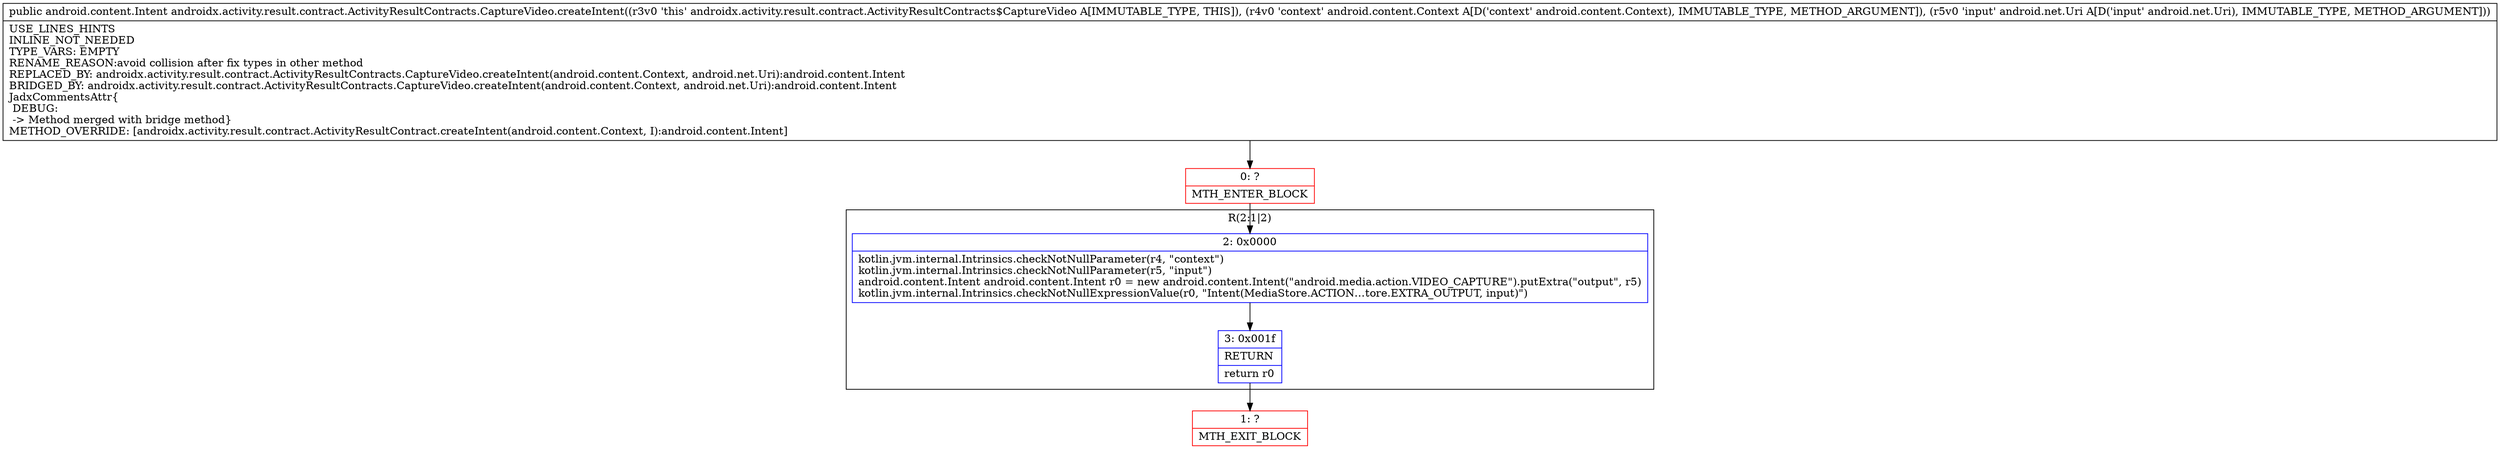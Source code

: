 digraph "CFG forandroidx.activity.result.contract.ActivityResultContracts.CaptureVideo.createIntent(Landroid\/content\/Context;Landroid\/net\/Uri;)Landroid\/content\/Intent;" {
subgraph cluster_Region_1318032643 {
label = "R(2:1|2)";
node [shape=record,color=blue];
Node_2 [shape=record,label="{2\:\ 0x0000|kotlin.jvm.internal.Intrinsics.checkNotNullParameter(r4, \"context\")\lkotlin.jvm.internal.Intrinsics.checkNotNullParameter(r5, \"input\")\landroid.content.Intent android.content.Intent r0 = new android.content.Intent(\"android.media.action.VIDEO_CAPTURE\").putExtra(\"output\", r5)\lkotlin.jvm.internal.Intrinsics.checkNotNullExpressionValue(r0, \"Intent(MediaStore.ACTION…tore.EXTRA_OUTPUT, input)\")\l}"];
Node_3 [shape=record,label="{3\:\ 0x001f|RETURN\l|return r0\l}"];
}
Node_0 [shape=record,color=red,label="{0\:\ ?|MTH_ENTER_BLOCK\l}"];
Node_1 [shape=record,color=red,label="{1\:\ ?|MTH_EXIT_BLOCK\l}"];
MethodNode[shape=record,label="{public android.content.Intent androidx.activity.result.contract.ActivityResultContracts.CaptureVideo.createIntent((r3v0 'this' androidx.activity.result.contract.ActivityResultContracts$CaptureVideo A[IMMUTABLE_TYPE, THIS]), (r4v0 'context' android.content.Context A[D('context' android.content.Context), IMMUTABLE_TYPE, METHOD_ARGUMENT]), (r5v0 'input' android.net.Uri A[D('input' android.net.Uri), IMMUTABLE_TYPE, METHOD_ARGUMENT]))  | USE_LINES_HINTS\lINLINE_NOT_NEEDED\lTYPE_VARS: EMPTY\lRENAME_REASON:avoid collision after fix types in other method\lREPLACED_BY: androidx.activity.result.contract.ActivityResultContracts.CaptureVideo.createIntent(android.content.Context, android.net.Uri):android.content.Intent\lBRIDGED_BY: androidx.activity.result.contract.ActivityResultContracts.CaptureVideo.createIntent(android.content.Context, android.net.Uri):android.content.Intent\lJadxCommentsAttr\{\l DEBUG: \l \-\> Method merged with bridge method\}\lMETHOD_OVERRIDE: [androidx.activity.result.contract.ActivityResultContract.createIntent(android.content.Context, I):android.content.Intent]\l}"];
MethodNode -> Node_0;Node_2 -> Node_3;
Node_3 -> Node_1;
Node_0 -> Node_2;
}

